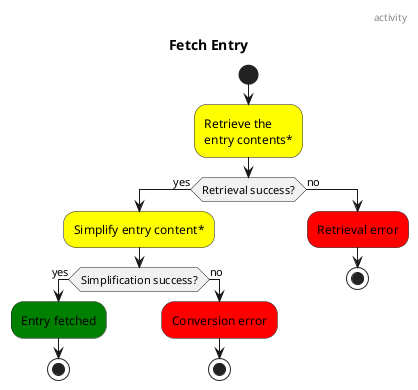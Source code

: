 @startuml fetch-entry-activity
header activity
title Fetch Entry

start
#yellow:Retrieve the
entry contents*;
if (Retrieval success?) then (yes)
    #yellow:Simplify entry content*;
    if (Simplification success?) then (yes)
        #green:Entry fetched;
        stop
    else (no)
        #red:Conversion error;
        stop
    endif
else (no)
    #red:Retrieval error;
    stop
endif
@enduml